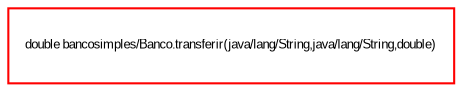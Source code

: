 digraph "DirectedGraph" {
 graph [concentrate = true];
 center=true;
 fontsize=6;
 node [ color=blue,shape="box"fontsize=6,fontcolor=black,fontname=Arial];
 edge [ color=black,fontsize=6,fontcolor=black,fontname=Arial];
"double bancosimples/Banco.transferir(java/lang/String,java/lang/String,double)"[color="red", fontsize="6", fontname="Arial"];
}

